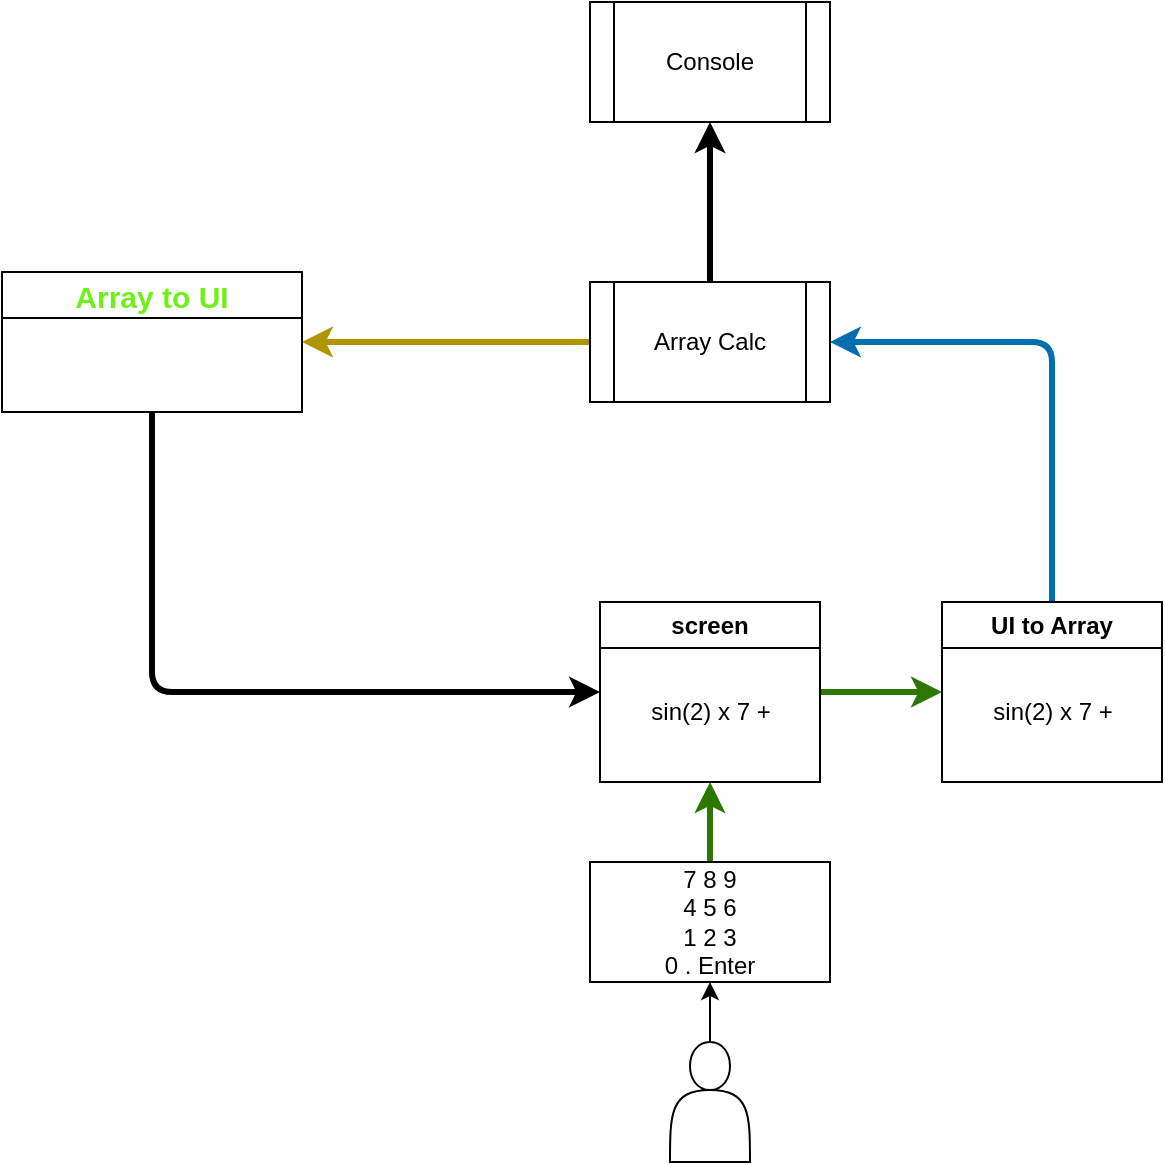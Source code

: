 <mxfile>
    <diagram id="eZ0cDBW40uY9YVX7Vs0l" name="Página-1">
        <mxGraphModel dx="1130" dy="796" grid="1" gridSize="10" guides="1" tooltips="1" connect="1" arrows="1" fold="1" page="1" pageScale="1" pageWidth="827" pageHeight="1169" math="0" shadow="0">
            <root>
                <mxCell id="0"/>
                <mxCell id="1" parent="0"/>
                <mxCell id="38" style="edgeStyle=none;html=1;exitX=0.5;exitY=0;exitDx=0;exitDy=0;entryX=0.5;entryY=1;entryDx=0;entryDy=0;fillColor=#60a917;strokeColor=#2D7600;strokeWidth=3;" edge="1" parent="1" source="2" target="3">
                    <mxGeometry relative="1" as="geometry"/>
                </mxCell>
                <mxCell id="2" value="7 8 9&lt;br&gt;4 5 6&lt;br&gt;1 2 3&lt;br&gt;0 . Enter" style="rounded=0;whiteSpace=wrap;html=1;" parent="1" vertex="1">
                    <mxGeometry x="354" y="660" width="120" height="60" as="geometry"/>
                </mxCell>
                <mxCell id="40" style="edgeStyle=none;html=1;exitX=1;exitY=0.5;exitDx=0;exitDy=0;entryX=0;entryY=0.5;entryDx=0;entryDy=0;strokeWidth=3;fillColor=#60a917;strokeColor=#2D7600;" edge="1" parent="1" source="3" target="35">
                    <mxGeometry relative="1" as="geometry"/>
                </mxCell>
                <mxCell id="3" value="screen" style="swimlane;whiteSpace=wrap;html=1;" parent="1" vertex="1">
                    <mxGeometry x="359" y="530" width="110" height="90" as="geometry"/>
                </mxCell>
                <mxCell id="17" value="sin(2) x 7 +" style="text;html=1;align=center;verticalAlign=middle;resizable=0;points=[];autosize=1;strokeColor=none;fillColor=none;" parent="3" vertex="1">
                    <mxGeometry x="15" y="40" width="80" height="30" as="geometry"/>
                </mxCell>
                <mxCell id="27" style="edgeStyle=none;html=1;exitX=0;exitY=0.5;exitDx=0;exitDy=0;entryX=1;entryY=0.5;entryDx=0;entryDy=0;fontSize=15;fontColor=#6EF018;fillColor=#e3c800;strokeColor=#B09500;strokeWidth=3;" parent="1" source="19" target="26" edge="1">
                    <mxGeometry relative="1" as="geometry"/>
                </mxCell>
                <mxCell id="44" value="" style="edgeStyle=none;html=1;strokeWidth=3;" edge="1" parent="1" source="19" target="43">
                    <mxGeometry relative="1" as="geometry"/>
                </mxCell>
                <mxCell id="19" value="Array Calc" style="shape=process;whiteSpace=wrap;html=1;backgroundOutline=1;" parent="1" vertex="1">
                    <mxGeometry x="354" y="370" width="120" height="60" as="geometry"/>
                </mxCell>
                <mxCell id="42" style="edgeStyle=none;html=1;entryX=0;entryY=0.5;entryDx=0;entryDy=0;strokeWidth=3;" edge="1" parent="1" source="26" target="3">
                    <mxGeometry relative="1" as="geometry">
                        <Array as="points">
                            <mxPoint x="135" y="575"/>
                        </Array>
                    </mxGeometry>
                </mxCell>
                <mxCell id="26" value="Array to UI" style="swimlane;whiteSpace=wrap;html=1;fontSize=15;fontColor=#6EF018;" parent="1" vertex="1">
                    <mxGeometry x="60" y="365" width="150" height="70" as="geometry"/>
                </mxCell>
                <mxCell id="33" style="edgeStyle=none;html=1;exitX=0.5;exitY=0;exitDx=0;exitDy=0;entryX=0.5;entryY=1;entryDx=0;entryDy=0;fontSize=15;fontColor=#6EF018;" parent="1" source="32" target="2" edge="1">
                    <mxGeometry relative="1" as="geometry"/>
                </mxCell>
                <mxCell id="32" value="" style="shape=actor;whiteSpace=wrap;html=1;fontSize=15;fontColor=#6EF018;" parent="1" vertex="1">
                    <mxGeometry x="394" y="750" width="40" height="60" as="geometry"/>
                </mxCell>
                <mxCell id="41" style="edgeStyle=none;html=1;exitX=0.5;exitY=0;exitDx=0;exitDy=0;entryX=1;entryY=0.5;entryDx=0;entryDy=0;fillColor=#1ba1e2;strokeColor=#006EAF;strokeWidth=3;" edge="1" parent="1" source="35" target="19">
                    <mxGeometry relative="1" as="geometry">
                        <Array as="points">
                            <mxPoint x="585" y="400"/>
                        </Array>
                    </mxGeometry>
                </mxCell>
                <mxCell id="35" value="UI to Array" style="swimlane;whiteSpace=wrap;html=1;" vertex="1" parent="1">
                    <mxGeometry x="530" y="530" width="110" height="90" as="geometry"/>
                </mxCell>
                <mxCell id="36" value="sin(2) x 7 +" style="text;html=1;align=center;verticalAlign=middle;resizable=0;points=[];autosize=1;strokeColor=none;fillColor=none;" vertex="1" parent="35">
                    <mxGeometry x="15" y="40" width="80" height="30" as="geometry"/>
                </mxCell>
                <mxCell id="43" value="Console" style="shape=process;whiteSpace=wrap;html=1;backgroundOutline=1;" vertex="1" parent="1">
                    <mxGeometry x="354" y="230" width="120" height="60" as="geometry"/>
                </mxCell>
            </root>
        </mxGraphModel>
    </diagram>
</mxfile>